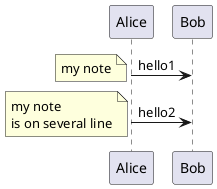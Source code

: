 {
  "sha1": "95ufss6dq3k8mp08znthrmcugmz02tr",
  "insertion": {
    "when": "2024-05-30T20:48:21.618Z",
    "url": "https://forum.plantuml.net/10157/sequence-diagrams-with-diagrams-in-note-and-functions",
    "user": "plantuml@gmail.com"
  }
}
@startuml
Alice -> Bob : hello1
note bottom : my note
Alice -> Bob : hello2
note top
  my note
  is on several line
end note

@enduml
